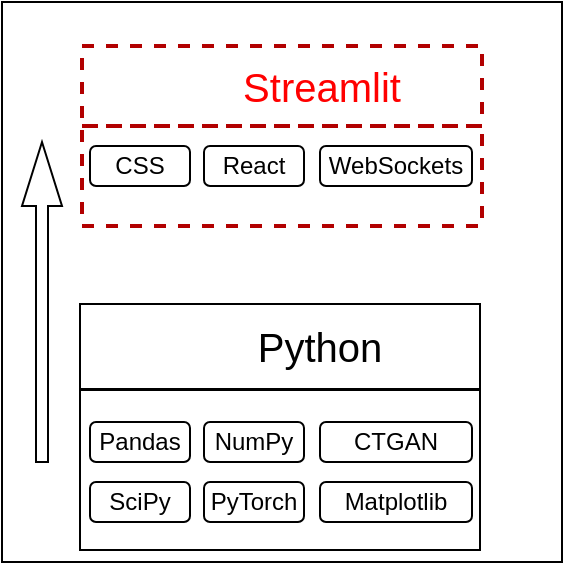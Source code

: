 <mxfile version="24.7.12">
  <diagram name="Page-1" id="4z3F6Q-ss0OT-oIal2xx">
    <mxGraphModel dx="1324" dy="744" grid="1" gridSize="10" guides="1" tooltips="1" connect="1" arrows="1" fold="1" page="1" pageScale="1" pageWidth="827" pageHeight="1169" math="0" shadow="0">
      <root>
        <mxCell id="0" />
        <mxCell id="1" parent="0" />
        <mxCell id="jRxL4LeSo2uy0s2lG1ds-2" value="" style="whiteSpace=wrap;html=1;aspect=fixed;fillColor=none;" vertex="1" parent="1">
          <mxGeometry x="280" y="200" width="280" height="280" as="geometry" />
        </mxCell>
        <mxCell id="jRxL4LeSo2uy0s2lG1ds-4" value="" style="shape=singleArrow;direction=north;whiteSpace=wrap;html=1;" vertex="1" parent="1">
          <mxGeometry x="290" y="270" width="20" height="160" as="geometry" />
        </mxCell>
        <mxCell id="jRxL4LeSo2uy0s2lG1ds-6" value="" style="shape=image;verticalLabelPosition=bottom;labelBackgroundColor=default;verticalAlign=top;aspect=fixed;imageAspect=0;image=https://streamlit.io/images/brand/streamlit-mark-color.png;" vertex="1" parent="1">
          <mxGeometry x="321" y="223" width="72.85" height="40" as="geometry" />
        </mxCell>
        <mxCell id="jRxL4LeSo2uy0s2lG1ds-7" value="CSS" style="rounded=1;whiteSpace=wrap;html=1;" vertex="1" parent="1">
          <mxGeometry x="324" y="272" width="50" height="20" as="geometry" />
        </mxCell>
        <mxCell id="jRxL4LeSo2uy0s2lG1ds-8" value="React" style="rounded=1;whiteSpace=wrap;html=1;" vertex="1" parent="1">
          <mxGeometry x="381" y="272" width="50" height="20" as="geometry" />
        </mxCell>
        <mxCell id="jRxL4LeSo2uy0s2lG1ds-9" value="WebSockets" style="rounded=1;whiteSpace=wrap;html=1;" vertex="1" parent="1">
          <mxGeometry x="439" y="272" width="76" height="20" as="geometry" />
        </mxCell>
        <mxCell id="jRxL4LeSo2uy0s2lG1ds-15" value="" style="shape=image;verticalLabelPosition=bottom;labelBackgroundColor=default;verticalAlign=top;aspect=fixed;imageAspect=0;image=https://logolook.net/wp-content/uploads/2022/12/Python-Software-Foundation-Emblem.png;" vertex="1" parent="1">
          <mxGeometry x="312.65" y="347" width="88.69" height="50" as="geometry" />
        </mxCell>
        <mxCell id="jRxL4LeSo2uy0s2lG1ds-16" value="Pandas" style="rounded=1;whiteSpace=wrap;html=1;" vertex="1" parent="1">
          <mxGeometry x="324" y="410" width="50" height="20" as="geometry" />
        </mxCell>
        <mxCell id="jRxL4LeSo2uy0s2lG1ds-17" value="NumPy" style="rounded=1;whiteSpace=wrap;html=1;" vertex="1" parent="1">
          <mxGeometry x="381" y="410" width="50" height="20" as="geometry" />
        </mxCell>
        <mxCell id="jRxL4LeSo2uy0s2lG1ds-18" value="CTGAN" style="rounded=1;whiteSpace=wrap;html=1;" vertex="1" parent="1">
          <mxGeometry x="439" y="410" width="76" height="20" as="geometry" />
        </mxCell>
        <mxCell id="jRxL4LeSo2uy0s2lG1ds-19" value="SciPy" style="rounded=1;whiteSpace=wrap;html=1;" vertex="1" parent="1">
          <mxGeometry x="324" y="440" width="50" height="20" as="geometry" />
        </mxCell>
        <mxCell id="jRxL4LeSo2uy0s2lG1ds-20" value="PyTorch" style="rounded=1;whiteSpace=wrap;html=1;" vertex="1" parent="1">
          <mxGeometry x="381" y="440" width="50" height="20" as="geometry" />
        </mxCell>
        <mxCell id="jRxL4LeSo2uy0s2lG1ds-23" value="&lt;blockquote style=&quot;margin: 0 0 0 40px; border: none; padding: 0px;&quot;&gt;&lt;span style=&quot;font-size: 20px;&quot;&gt;Python&lt;/span&gt;&lt;/blockquote&gt;" style="rounded=0;whiteSpace=wrap;html=1;fillColor=none;" vertex="1" parent="1">
          <mxGeometry x="319" y="351" width="200" height="42.5" as="geometry" />
        </mxCell>
        <mxCell id="jRxL4LeSo2uy0s2lG1ds-21" value="Matplotlib" style="rounded=1;whiteSpace=wrap;html=1;" vertex="1" parent="1">
          <mxGeometry x="439" y="440" width="76" height="20" as="geometry" />
        </mxCell>
        <mxCell id="jRxL4LeSo2uy0s2lG1ds-24" value="" style="rounded=0;whiteSpace=wrap;html=1;fillColor=none;" vertex="1" parent="1">
          <mxGeometry x="319" y="394" width="200" height="80" as="geometry" />
        </mxCell>
        <mxCell id="jRxL4LeSo2uy0s2lG1ds-26" value="&lt;blockquote style=&quot;margin: 0 0 0 40px; border: none; padding: 0px;&quot;&gt;&lt;span style=&quot;font-size: 20px;&quot;&gt;&lt;font color=&quot;#ff0000&quot;&gt;Streamlit&lt;/font&gt;&lt;/span&gt;&lt;/blockquote&gt;" style="rounded=0;whiteSpace=wrap;html=1;fillColor=none;strokeColor=#B20000;dashed=1;strokeWidth=2;fontColor=#ffffff;" vertex="1" parent="1">
          <mxGeometry x="320" y="222" width="200" height="40" as="geometry" />
        </mxCell>
        <mxCell id="jRxL4LeSo2uy0s2lG1ds-28" value="&lt;blockquote style=&quot;margin: 0 0 0 40px; border: none; padding: 0px;&quot;&gt;&lt;br&gt;&lt;/blockquote&gt;" style="rounded=0;whiteSpace=wrap;html=1;fillColor=none;strokeColor=#B20000;dashed=1;strokeWidth=2;fontColor=#ffffff;" vertex="1" parent="1">
          <mxGeometry x="320" y="262" width="200" height="50" as="geometry" />
        </mxCell>
      </root>
    </mxGraphModel>
  </diagram>
</mxfile>
